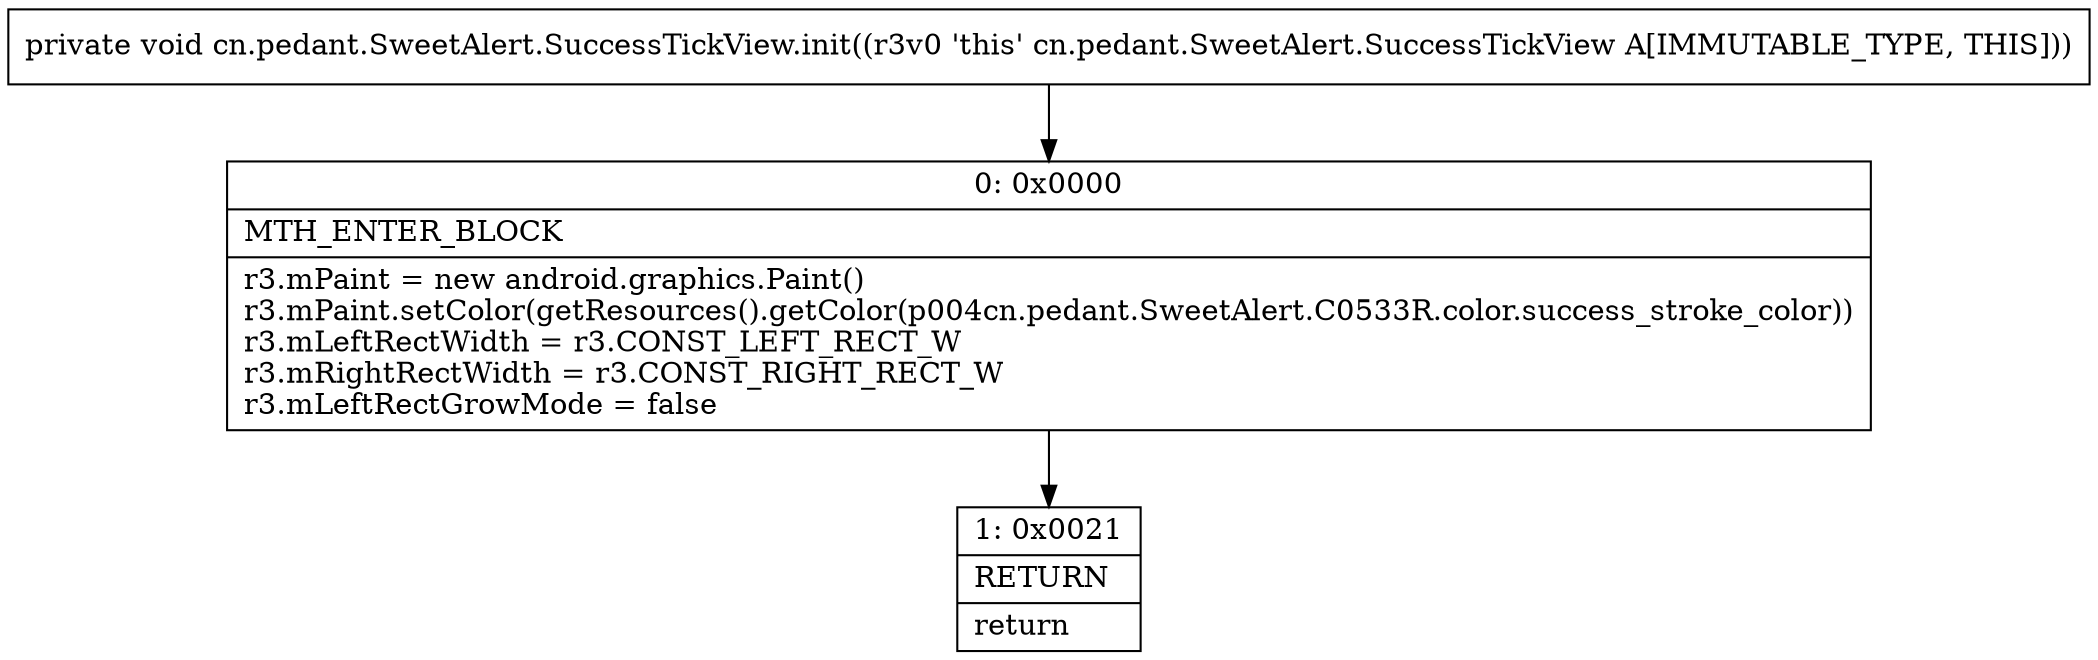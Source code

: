 digraph "CFG forcn.pedant.SweetAlert.SuccessTickView.init()V" {
Node_0 [shape=record,label="{0\:\ 0x0000|MTH_ENTER_BLOCK\l|r3.mPaint = new android.graphics.Paint()\lr3.mPaint.setColor(getResources().getColor(p004cn.pedant.SweetAlert.C0533R.color.success_stroke_color))\lr3.mLeftRectWidth = r3.CONST_LEFT_RECT_W\lr3.mRightRectWidth = r3.CONST_RIGHT_RECT_W\lr3.mLeftRectGrowMode = false\l}"];
Node_1 [shape=record,label="{1\:\ 0x0021|RETURN\l|return\l}"];
MethodNode[shape=record,label="{private void cn.pedant.SweetAlert.SuccessTickView.init((r3v0 'this' cn.pedant.SweetAlert.SuccessTickView A[IMMUTABLE_TYPE, THIS])) }"];
MethodNode -> Node_0;
Node_0 -> Node_1;
}

